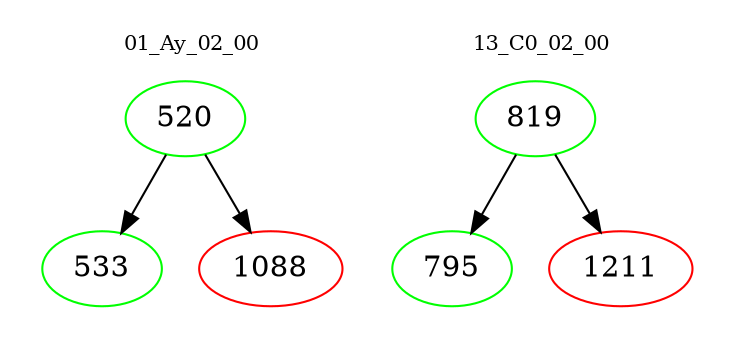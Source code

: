 digraph{
subgraph cluster_0 {
color = white
label = "01_Ay_02_00";
fontsize=10;
T0_520 [label="520", color="green"]
T0_520 -> T0_533 [color="black"]
T0_533 [label="533", color="green"]
T0_520 -> T0_1088 [color="black"]
T0_1088 [label="1088", color="red"]
}
subgraph cluster_1 {
color = white
label = "13_C0_02_00";
fontsize=10;
T1_819 [label="819", color="green"]
T1_819 -> T1_795 [color="black"]
T1_795 [label="795", color="green"]
T1_819 -> T1_1211 [color="black"]
T1_1211 [label="1211", color="red"]
}
}
